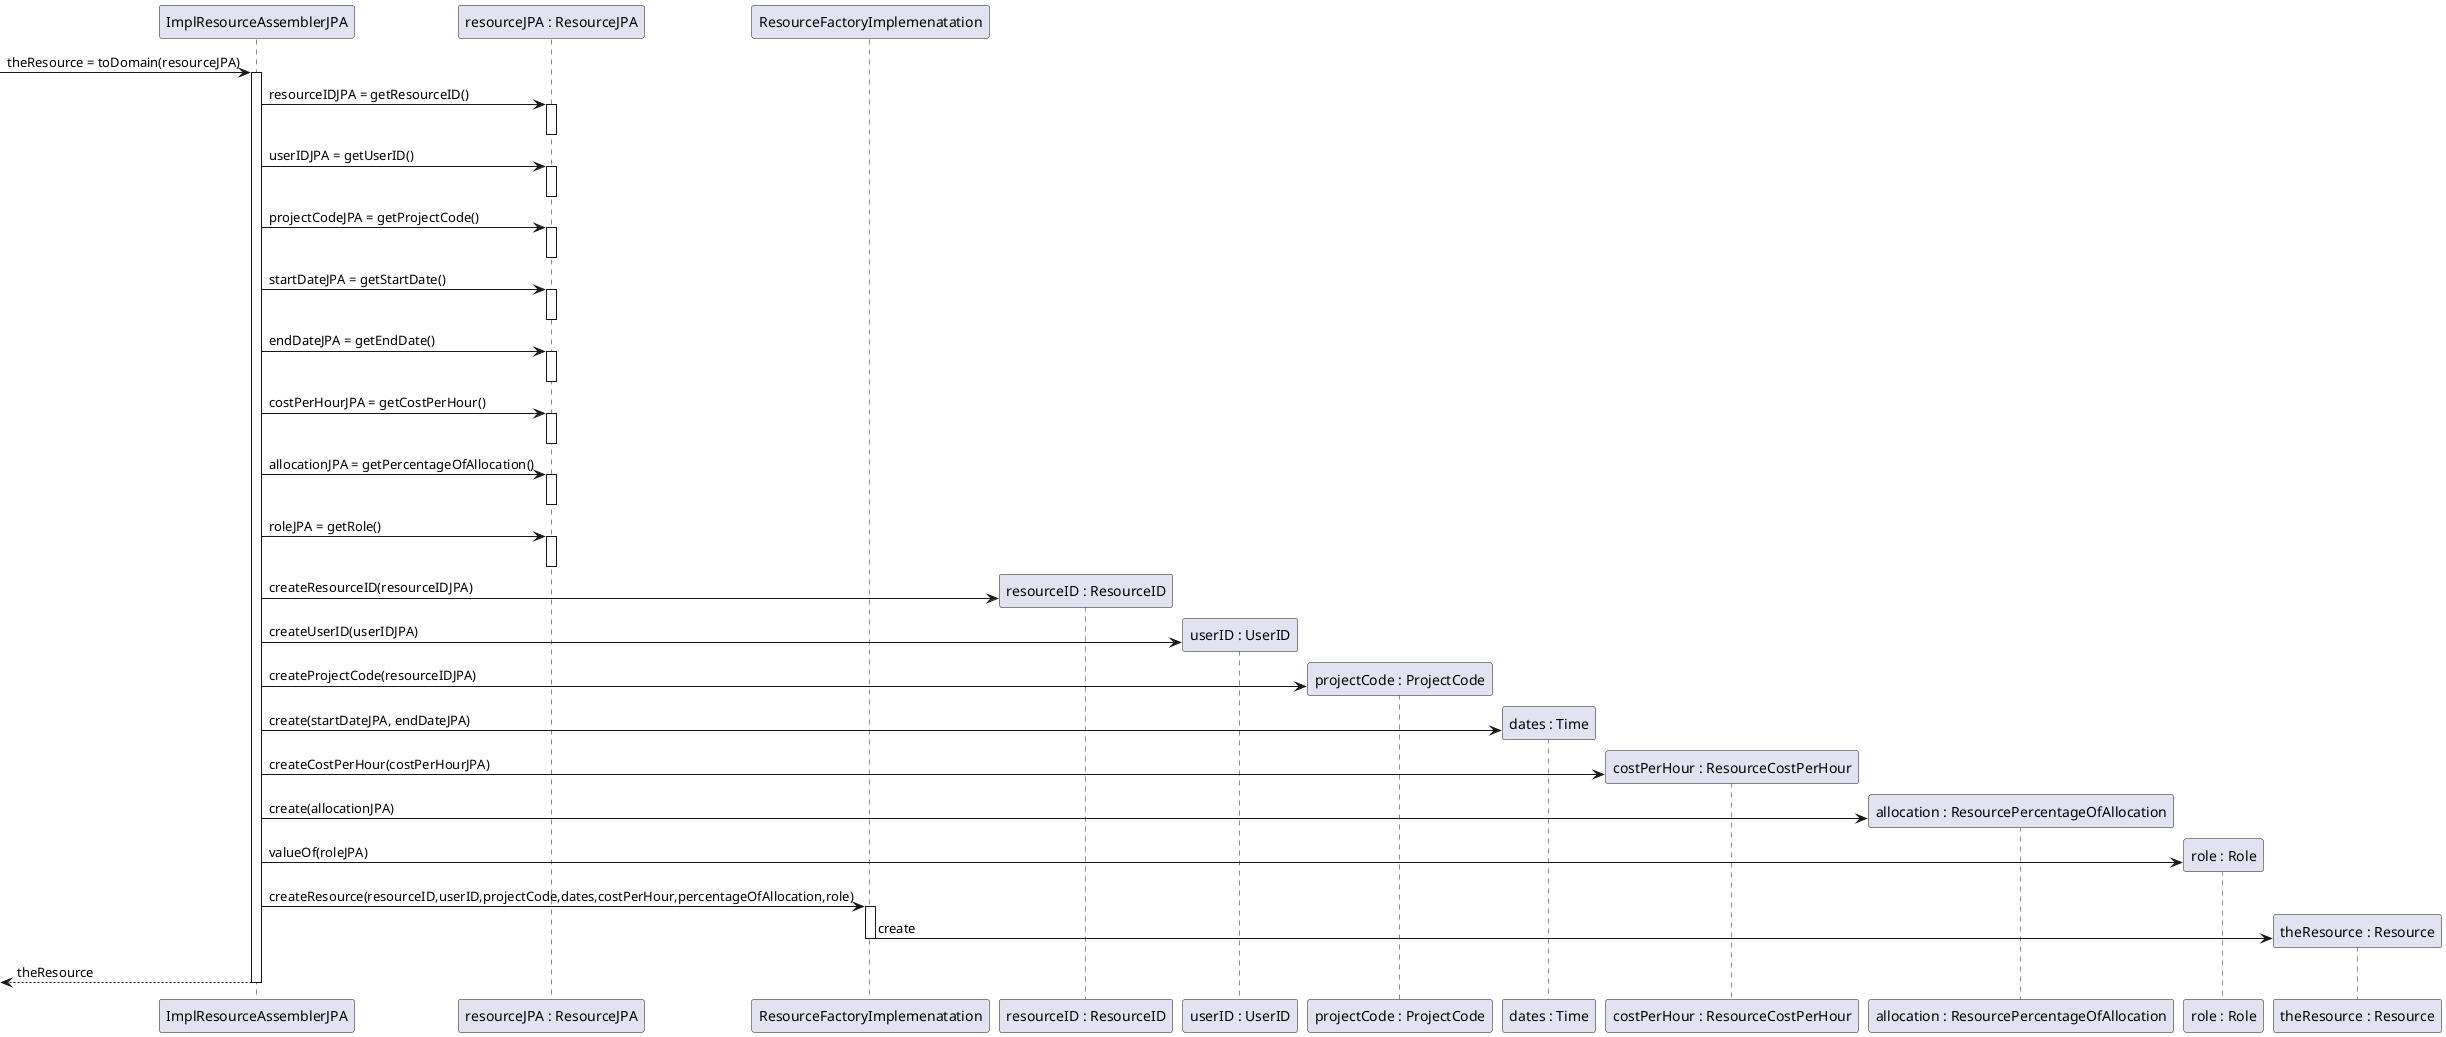 @startuml

participant "ImplResourceAssemblerJPA" as resourceAssemblerJPA
participant "resourceJPA : ResourceJPA" as resourceJPA
participant "ResourceFactoryImplemenatation" as resourceFactory

-> resourceAssemblerJPA : theResource = toDomain(resourceJPA)
activate resourceAssemblerJPA
resourceAssemblerJPA -> resourceJPA : resourceIDJPA = getResourceID()
activate resourceJPA
deactivate resourceJPA
resourceAssemblerJPA -> resourceJPA : userIDJPA = getUserID()
activate resourceJPA
deactivate resourceJPA
resourceAssemblerJPA -> resourceJPA : projectCodeJPA = getProjectCode()
activate resourceJPA
deactivate resourceJPA
resourceAssemblerJPA -> resourceJPA : startDateJPA = getStartDate()
activate resourceJPA
deactivate resourceJPA
resourceAssemblerJPA -> resourceJPA : endDateJPA = getEndDate()
activate resourceJPA
deactivate resourceJPA
resourceAssemblerJPA -> resourceJPA : costPerHourJPA = getCostPerHour()
activate resourceJPA
deactivate resourceJPA
resourceAssemblerJPA -> resourceJPA : allocationJPA = getPercentageOfAllocation()
activate resourceJPA
deactivate resourceJPA
resourceAssemblerJPA -> resourceJPA : roleJPA = getRole()
activate resourceJPA
deactivate resourceJPA

create participant "resourceID : ResourceID" as resourceID
resourceAssemblerJPA -> resourceID : createResourceID(resourceIDJPA)

create participant "userID : UserID" as userID
resourceAssemblerJPA -> userID : createUserID(userIDJPA)

create participant "projectCode : ProjectCode" as projectCode
resourceAssemblerJPA -> projectCode : createProjectCode(resourceIDJPA)

create participant "dates : Time" as dates
resourceAssemblerJPA -> dates : create(startDateJPA, endDateJPA)

create participant "costPerHour : ResourceCostPerHour" as costPerHour
resourceAssemblerJPA -> costPerHour : createCostPerHour(costPerHourJPA)

create participant "allocation : ResourcePercentageOfAllocation" as percentageOfAllocation
resourceAssemblerJPA -> percentageOfAllocation : create(allocationJPA)

create participant "role : Role" as role
resourceAssemblerJPA -> role : valueOf(roleJPA)

resourceAssemblerJPA -> resourceFactory : createResource(resourceID,userID,projectCode,dates,costPerHour,percentageOfAllocation,role)
activate resourceFactory

create participant "theResource : Resource" as resource
resourceFactory -> resource : create

deactivate resourceFactory
<--resourceAssemblerJPA : theResource
deactivate resourceAssemblerJPA



@enduml
